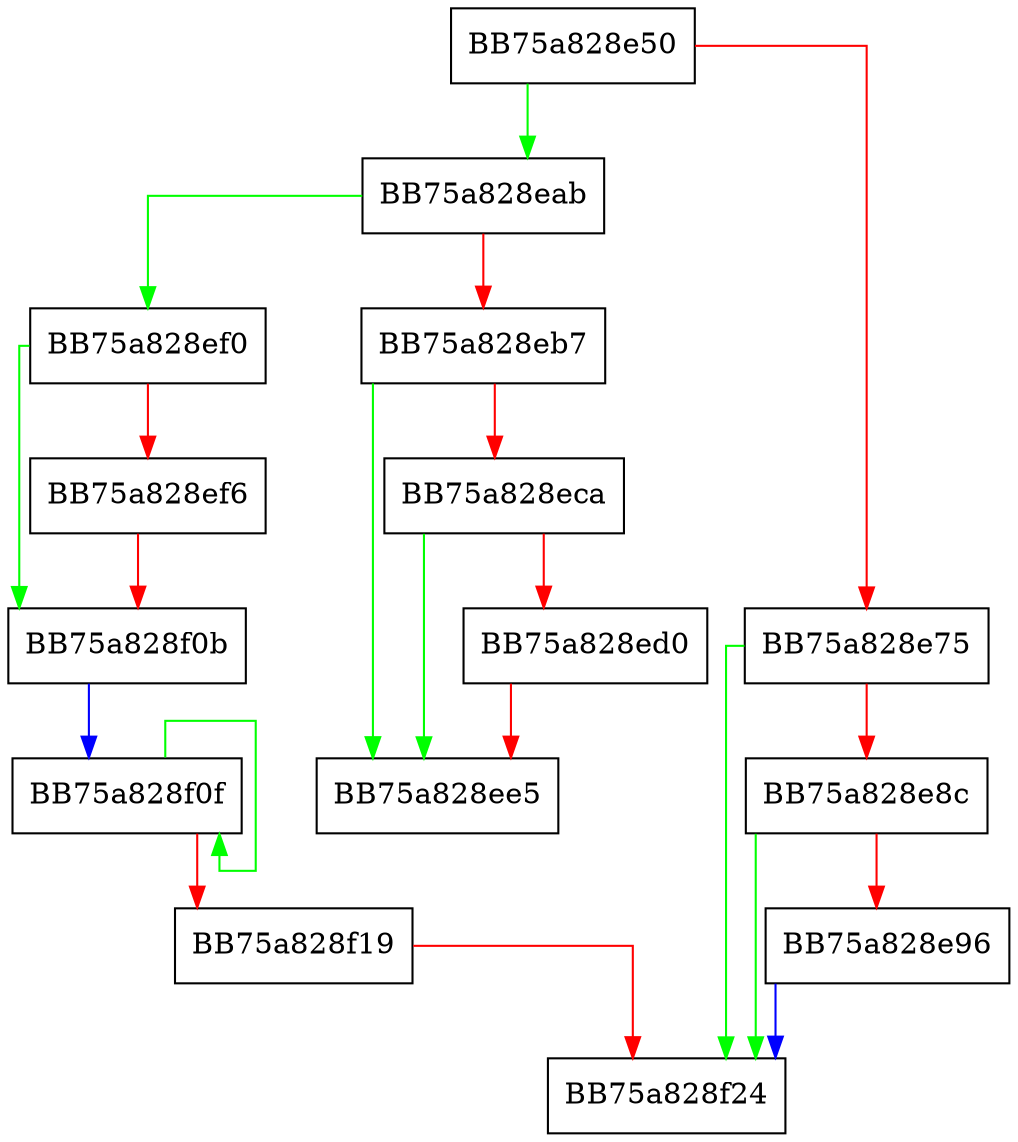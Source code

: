 digraph GetRemediationFileString {
  node [shape="box"];
  graph [splines=ortho];
  BB75a828e50 -> BB75a828eab [color="green"];
  BB75a828e50 -> BB75a828e75 [color="red"];
  BB75a828e75 -> BB75a828f24 [color="green"];
  BB75a828e75 -> BB75a828e8c [color="red"];
  BB75a828e8c -> BB75a828f24 [color="green"];
  BB75a828e8c -> BB75a828e96 [color="red"];
  BB75a828e96 -> BB75a828f24 [color="blue"];
  BB75a828eab -> BB75a828ef0 [color="green"];
  BB75a828eab -> BB75a828eb7 [color="red"];
  BB75a828eb7 -> BB75a828ee5 [color="green"];
  BB75a828eb7 -> BB75a828eca [color="red"];
  BB75a828eca -> BB75a828ee5 [color="green"];
  BB75a828eca -> BB75a828ed0 [color="red"];
  BB75a828ed0 -> BB75a828ee5 [color="red"];
  BB75a828ef0 -> BB75a828f0b [color="green"];
  BB75a828ef0 -> BB75a828ef6 [color="red"];
  BB75a828ef6 -> BB75a828f0b [color="red"];
  BB75a828f0b -> BB75a828f0f [color="blue"];
  BB75a828f0f -> BB75a828f0f [color="green"];
  BB75a828f0f -> BB75a828f19 [color="red"];
  BB75a828f19 -> BB75a828f24 [color="red"];
}